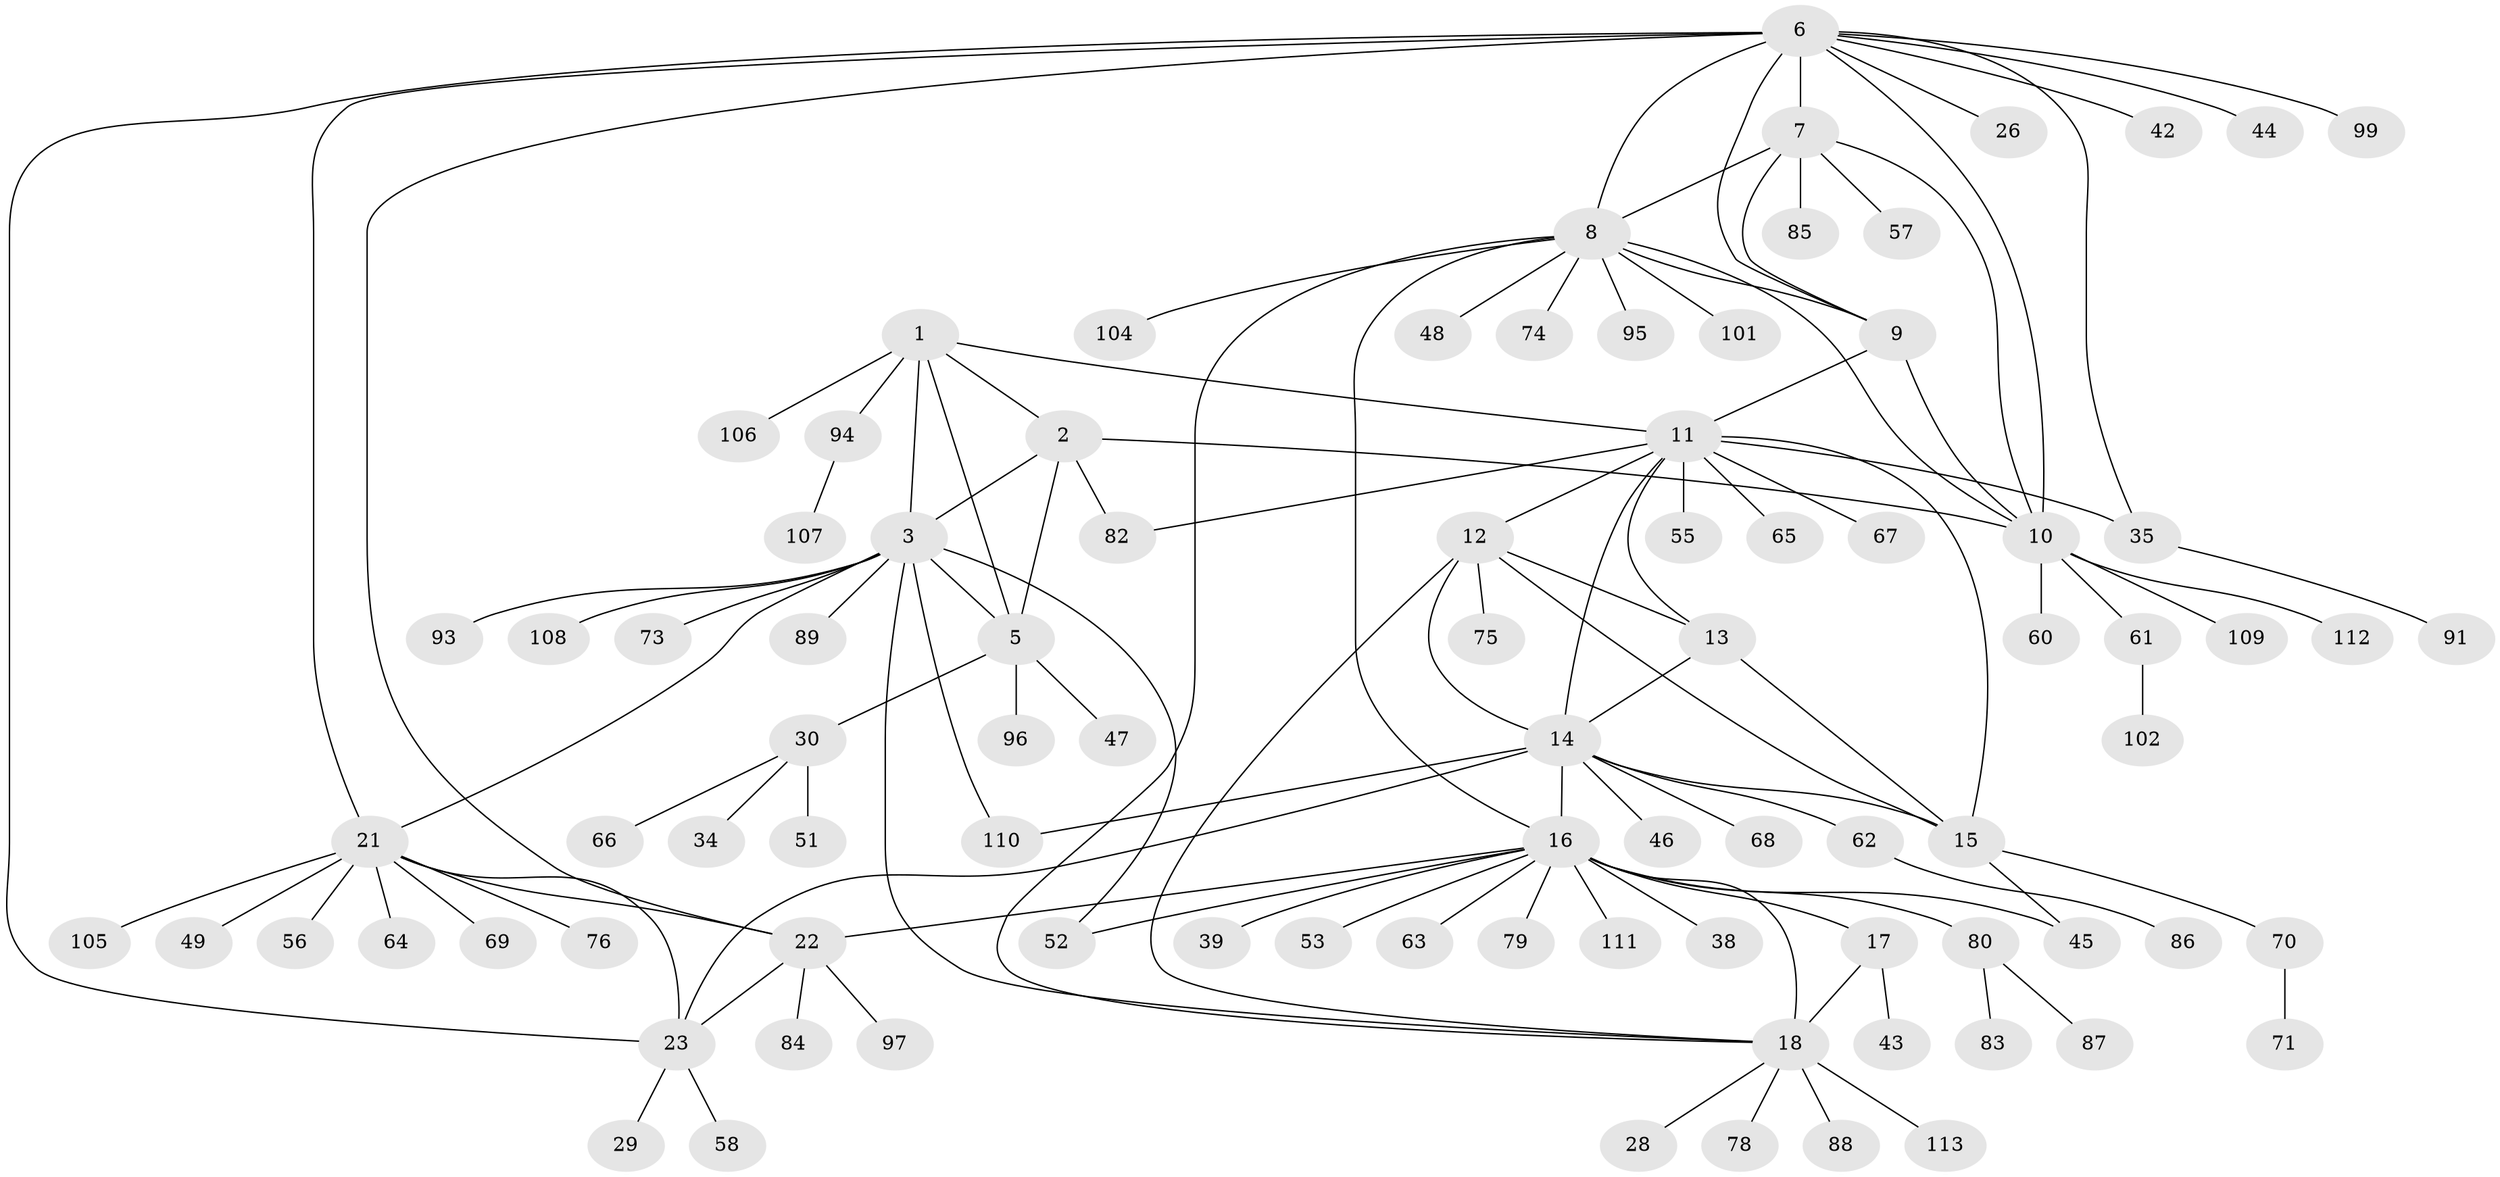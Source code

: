 // Generated by graph-tools (version 1.1) at 2025/52/02/27/25 19:52:20]
// undirected, 89 vertices, 120 edges
graph export_dot {
graph [start="1"]
  node [color=gray90,style=filled];
  1 [super="+41"];
  2 [super="+31"];
  3 [super="+4"];
  5 [super="+54"];
  6 [super="+24"];
  7;
  8 [super="+103"];
  9;
  10 [super="+27"];
  11 [super="+33"];
  12 [super="+92"];
  13;
  14 [super="+50"];
  15 [super="+36"];
  16 [super="+20"];
  17 [super="+100"];
  18 [super="+19"];
  21 [super="+25"];
  22 [super="+32"];
  23 [super="+37"];
  26;
  28;
  29;
  30 [super="+40"];
  34;
  35 [super="+72"];
  38 [super="+59"];
  39;
  42;
  43;
  44;
  45;
  46;
  47;
  48;
  49;
  51;
  52;
  53;
  55;
  56;
  57;
  58;
  60 [super="+77"];
  61;
  62 [super="+81"];
  63;
  64;
  65;
  66;
  67;
  68;
  69;
  70 [super="+90"];
  71;
  73;
  74;
  75;
  76;
  78;
  79;
  80 [super="+98"];
  82;
  83;
  84;
  85;
  86;
  87;
  88;
  89;
  91;
  93;
  94;
  95;
  96;
  97;
  99;
  101;
  102;
  104;
  105;
  106;
  107;
  108;
  109;
  110;
  111;
  112;
  113;
  1 -- 2;
  1 -- 3 [weight=2];
  1 -- 5;
  1 -- 11;
  1 -- 94;
  1 -- 106;
  2 -- 3 [weight=2];
  2 -- 5;
  2 -- 10;
  2 -- 82;
  3 -- 5 [weight=2];
  3 -- 21;
  3 -- 52;
  3 -- 73;
  3 -- 108;
  3 -- 110;
  3 -- 18;
  3 -- 89;
  3 -- 93;
  5 -- 30;
  5 -- 47;
  5 -- 96;
  6 -- 7;
  6 -- 8;
  6 -- 9;
  6 -- 10;
  6 -- 42;
  6 -- 99;
  6 -- 35;
  6 -- 44;
  6 -- 21 [weight=2];
  6 -- 22;
  6 -- 23;
  6 -- 26;
  7 -- 8;
  7 -- 9;
  7 -- 10;
  7 -- 57;
  7 -- 85;
  8 -- 9;
  8 -- 10;
  8 -- 48;
  8 -- 74;
  8 -- 95;
  8 -- 101;
  8 -- 104;
  8 -- 16;
  8 -- 18;
  9 -- 10;
  9 -- 11;
  10 -- 60;
  10 -- 61;
  10 -- 109;
  10 -- 112;
  11 -- 12;
  11 -- 13;
  11 -- 14;
  11 -- 15;
  11 -- 35;
  11 -- 55;
  11 -- 65;
  11 -- 67;
  11 -- 82;
  12 -- 13;
  12 -- 14;
  12 -- 15;
  12 -- 75;
  12 -- 18;
  13 -- 14;
  13 -- 15;
  14 -- 15;
  14 -- 16;
  14 -- 23;
  14 -- 46;
  14 -- 62;
  14 -- 68;
  14 -- 110;
  15 -- 45;
  15 -- 70;
  16 -- 17 [weight=2];
  16 -- 18 [weight=4];
  16 -- 22;
  16 -- 39;
  16 -- 45;
  16 -- 52;
  16 -- 63;
  16 -- 111;
  16 -- 38;
  16 -- 79;
  16 -- 80;
  16 -- 53;
  17 -- 18 [weight=2];
  17 -- 43;
  18 -- 28;
  18 -- 78;
  18 -- 88;
  18 -- 113;
  21 -- 22 [weight=2];
  21 -- 23 [weight=2];
  21 -- 49;
  21 -- 76;
  21 -- 105;
  21 -- 64;
  21 -- 56;
  21 -- 69;
  22 -- 23;
  22 -- 84;
  22 -- 97;
  23 -- 29;
  23 -- 58;
  30 -- 34;
  30 -- 66;
  30 -- 51;
  35 -- 91;
  61 -- 102;
  62 -- 86;
  70 -- 71;
  80 -- 83;
  80 -- 87;
  94 -- 107;
}
